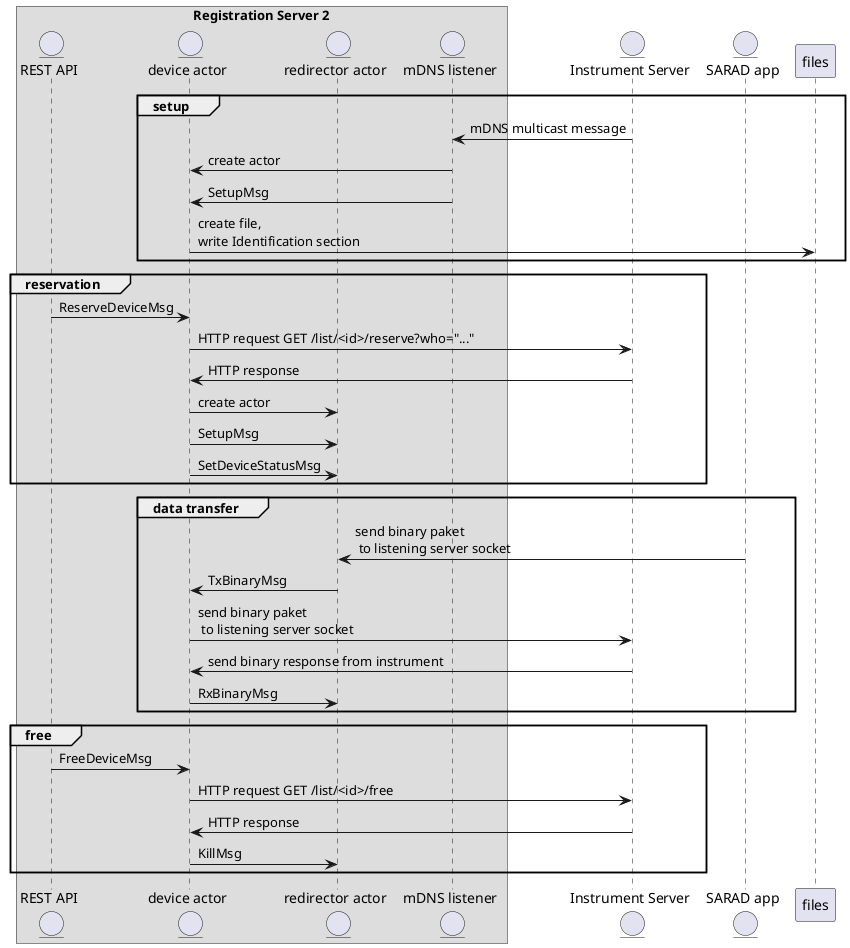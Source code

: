 @startuml
box "Registration Server 2"
	      entity "REST API" as api
	      entity "device actor" as deviceactor
        entity "redirector actor" as redirector
        entity "mDNS listener" as listener
end box
entity "Instrument Server" as is
entity "SARAD app" as app

group setup
        is -> listener: mDNS multicast message
        listener -> deviceactor: create actor
        listener -> deviceactor: SetupMsg
        deviceactor -> files: create file,\nwrite Identification section
end
group reservation
	      api -> deviceactor: ReserveDeviceMsg
        deviceactor -> is: HTTP request GET /list/<id>/reserve?who="..."
        is -> deviceactor: HTTP response
        deviceactor -> redirector: create actor
        deviceactor -> redirector: SetupMsg
        deviceactor -> redirector: SetDeviceStatusMsg
end
group data transfer
	      app -> redirector: send binary paket\n to listening server socket
        redirector -> deviceactor: TxBinaryMsg
        deviceactor -> is: send binary paket\n to listening server socket
        is -> deviceactor: send binary response from instrument
        deviceactor -> redirector: RxBinaryMsg
end
group free
	      api -> deviceactor: FreeDeviceMsg
        deviceactor -> is: HTTP request GET /list/<id>/free
        is -> deviceactor: HTTP response
        deviceactor -> redirector: KillMsg
end
@enduml
